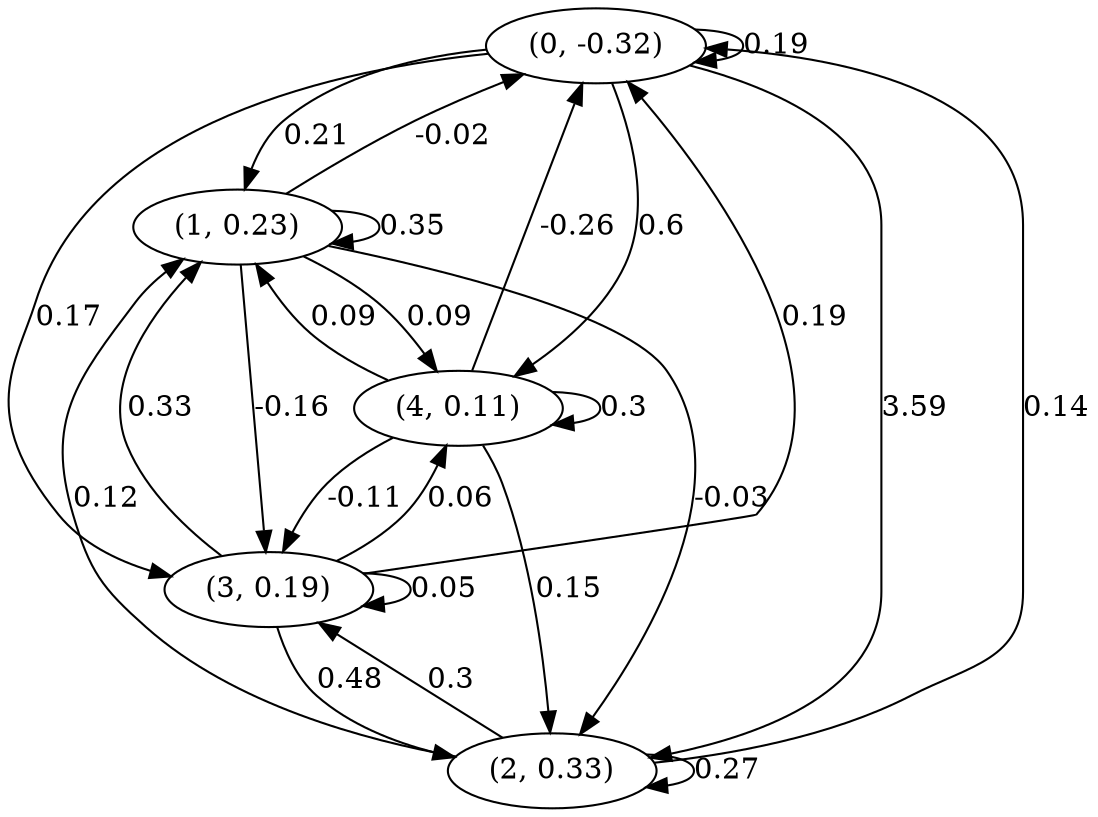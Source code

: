 digraph {
    0 [ label = "(0, -0.32)" ]
    1 [ label = "(1, 0.23)" ]
    2 [ label = "(2, 0.33)" ]
    3 [ label = "(3, 0.19)" ]
    4 [ label = "(4, 0.11)" ]
    0 -> 0 [ label = "0.19" ]
    1 -> 1 [ label = "0.35" ]
    2 -> 2 [ label = "0.27" ]
    3 -> 3 [ label = "0.05" ]
    4 -> 4 [ label = "0.3" ]
    1 -> 0 [ label = "-0.02" ]
    2 -> 0 [ label = "0.14" ]
    3 -> 0 [ label = "0.19" ]
    4 -> 0 [ label = "-0.26" ]
    0 -> 1 [ label = "0.21" ]
    2 -> 1 [ label = "0.12" ]
    3 -> 1 [ label = "0.33" ]
    4 -> 1 [ label = "0.09" ]
    0 -> 2 [ label = "3.59" ]
    1 -> 2 [ label = "-0.03" ]
    3 -> 2 [ label = "0.48" ]
    4 -> 2 [ label = "0.15" ]
    0 -> 3 [ label = "0.17" ]
    1 -> 3 [ label = "-0.16" ]
    2 -> 3 [ label = "0.3" ]
    4 -> 3 [ label = "-0.11" ]
    0 -> 4 [ label = "0.6" ]
    1 -> 4 [ label = "0.09" ]
    3 -> 4 [ label = "0.06" ]
}

